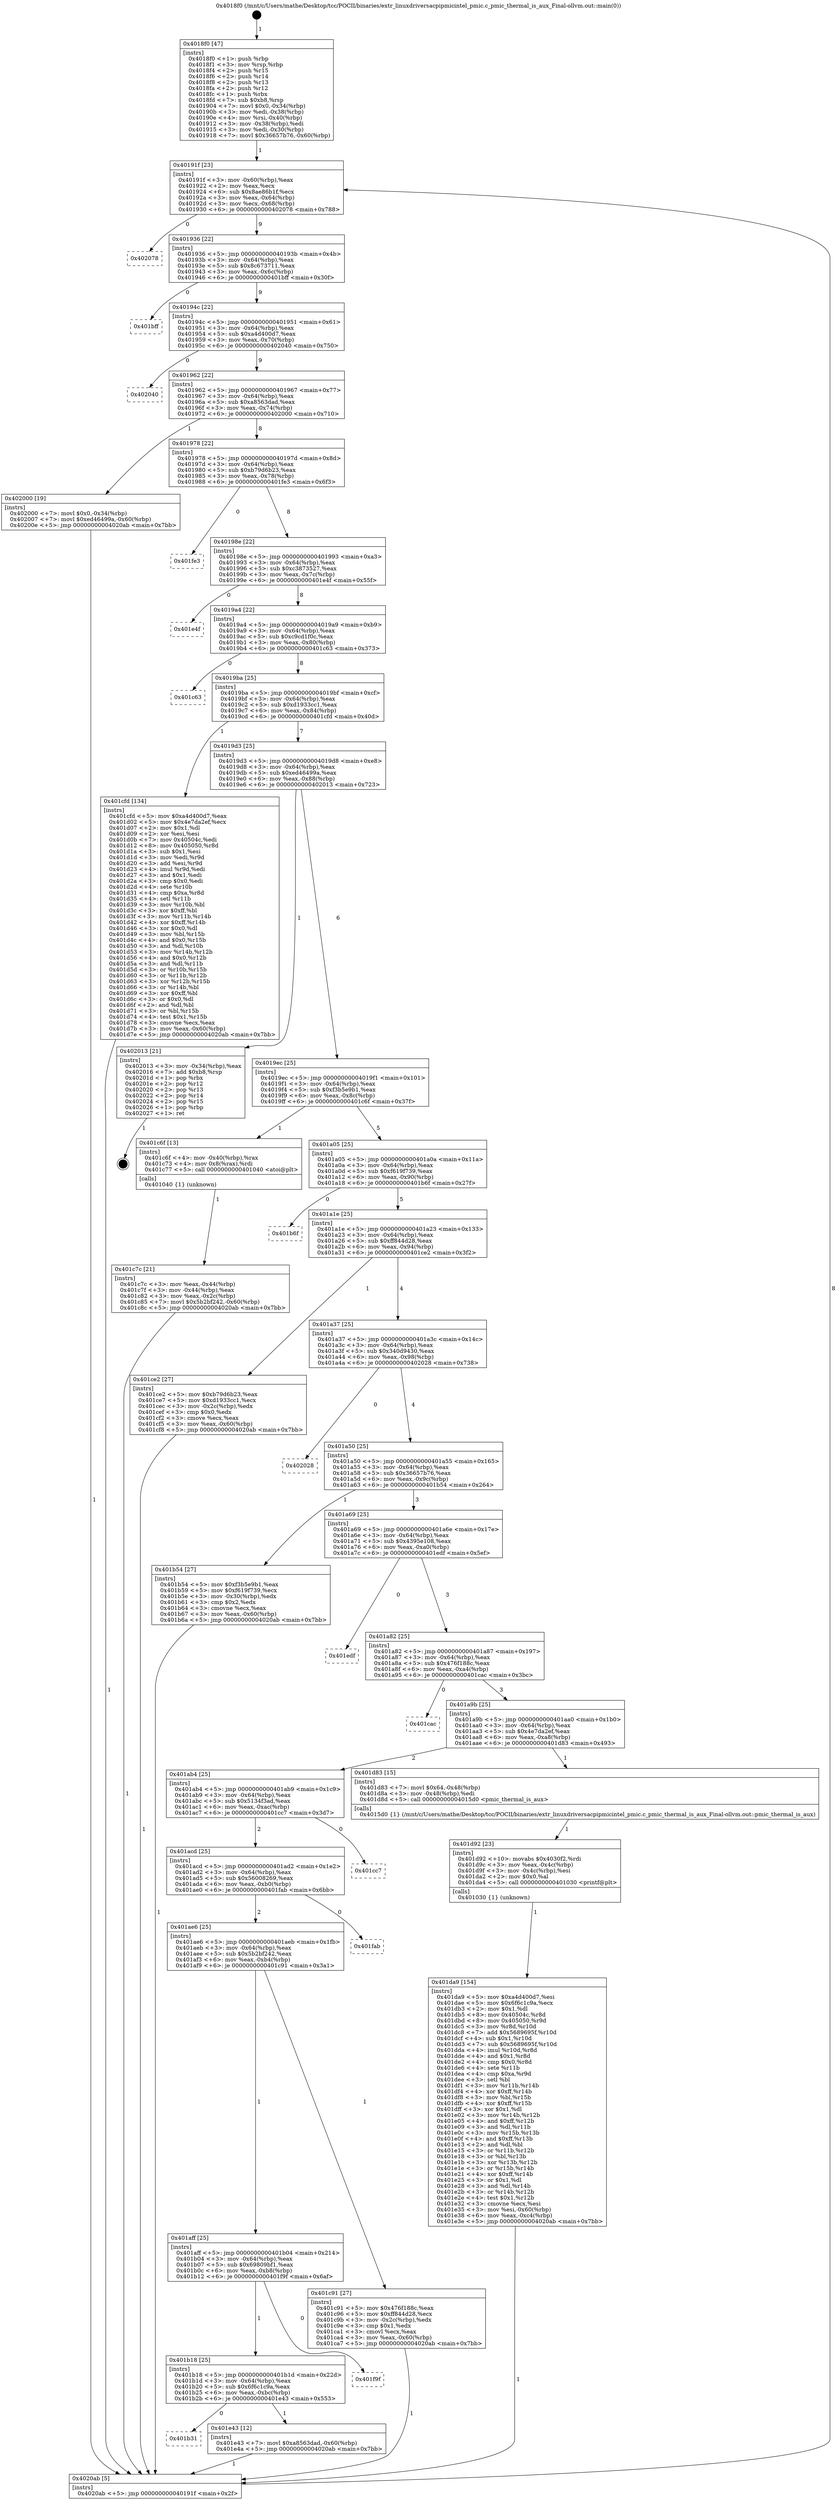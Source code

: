 digraph "0x4018f0" {
  label = "0x4018f0 (/mnt/c/Users/mathe/Desktop/tcc/POCII/binaries/extr_linuxdriversacpipmicintel_pmic.c_pmic_thermal_is_aux_Final-ollvm.out::main(0))"
  labelloc = "t"
  node[shape=record]

  Entry [label="",width=0.3,height=0.3,shape=circle,fillcolor=black,style=filled]
  "0x40191f" [label="{
     0x40191f [23]\l
     | [instrs]\l
     &nbsp;&nbsp;0x40191f \<+3\>: mov -0x60(%rbp),%eax\l
     &nbsp;&nbsp;0x401922 \<+2\>: mov %eax,%ecx\l
     &nbsp;&nbsp;0x401924 \<+6\>: sub $0x8ae86b1f,%ecx\l
     &nbsp;&nbsp;0x40192a \<+3\>: mov %eax,-0x64(%rbp)\l
     &nbsp;&nbsp;0x40192d \<+3\>: mov %ecx,-0x68(%rbp)\l
     &nbsp;&nbsp;0x401930 \<+6\>: je 0000000000402078 \<main+0x788\>\l
  }"]
  "0x402078" [label="{
     0x402078\l
  }", style=dashed]
  "0x401936" [label="{
     0x401936 [22]\l
     | [instrs]\l
     &nbsp;&nbsp;0x401936 \<+5\>: jmp 000000000040193b \<main+0x4b\>\l
     &nbsp;&nbsp;0x40193b \<+3\>: mov -0x64(%rbp),%eax\l
     &nbsp;&nbsp;0x40193e \<+5\>: sub $0x8c673711,%eax\l
     &nbsp;&nbsp;0x401943 \<+3\>: mov %eax,-0x6c(%rbp)\l
     &nbsp;&nbsp;0x401946 \<+6\>: je 0000000000401bff \<main+0x30f\>\l
  }"]
  Exit [label="",width=0.3,height=0.3,shape=circle,fillcolor=black,style=filled,peripheries=2]
  "0x401bff" [label="{
     0x401bff\l
  }", style=dashed]
  "0x40194c" [label="{
     0x40194c [22]\l
     | [instrs]\l
     &nbsp;&nbsp;0x40194c \<+5\>: jmp 0000000000401951 \<main+0x61\>\l
     &nbsp;&nbsp;0x401951 \<+3\>: mov -0x64(%rbp),%eax\l
     &nbsp;&nbsp;0x401954 \<+5\>: sub $0xa4d400d7,%eax\l
     &nbsp;&nbsp;0x401959 \<+3\>: mov %eax,-0x70(%rbp)\l
     &nbsp;&nbsp;0x40195c \<+6\>: je 0000000000402040 \<main+0x750\>\l
  }"]
  "0x401b31" [label="{
     0x401b31\l
  }", style=dashed]
  "0x402040" [label="{
     0x402040\l
  }", style=dashed]
  "0x401962" [label="{
     0x401962 [22]\l
     | [instrs]\l
     &nbsp;&nbsp;0x401962 \<+5\>: jmp 0000000000401967 \<main+0x77\>\l
     &nbsp;&nbsp;0x401967 \<+3\>: mov -0x64(%rbp),%eax\l
     &nbsp;&nbsp;0x40196a \<+5\>: sub $0xa8563dad,%eax\l
     &nbsp;&nbsp;0x40196f \<+3\>: mov %eax,-0x74(%rbp)\l
     &nbsp;&nbsp;0x401972 \<+6\>: je 0000000000402000 \<main+0x710\>\l
  }"]
  "0x401e43" [label="{
     0x401e43 [12]\l
     | [instrs]\l
     &nbsp;&nbsp;0x401e43 \<+7\>: movl $0xa8563dad,-0x60(%rbp)\l
     &nbsp;&nbsp;0x401e4a \<+5\>: jmp 00000000004020ab \<main+0x7bb\>\l
  }"]
  "0x402000" [label="{
     0x402000 [19]\l
     | [instrs]\l
     &nbsp;&nbsp;0x402000 \<+7\>: movl $0x0,-0x34(%rbp)\l
     &nbsp;&nbsp;0x402007 \<+7\>: movl $0xed46499a,-0x60(%rbp)\l
     &nbsp;&nbsp;0x40200e \<+5\>: jmp 00000000004020ab \<main+0x7bb\>\l
  }"]
  "0x401978" [label="{
     0x401978 [22]\l
     | [instrs]\l
     &nbsp;&nbsp;0x401978 \<+5\>: jmp 000000000040197d \<main+0x8d\>\l
     &nbsp;&nbsp;0x40197d \<+3\>: mov -0x64(%rbp),%eax\l
     &nbsp;&nbsp;0x401980 \<+5\>: sub $0xb79d6b23,%eax\l
     &nbsp;&nbsp;0x401985 \<+3\>: mov %eax,-0x78(%rbp)\l
     &nbsp;&nbsp;0x401988 \<+6\>: je 0000000000401fe3 \<main+0x6f3\>\l
  }"]
  "0x401b18" [label="{
     0x401b18 [25]\l
     | [instrs]\l
     &nbsp;&nbsp;0x401b18 \<+5\>: jmp 0000000000401b1d \<main+0x22d\>\l
     &nbsp;&nbsp;0x401b1d \<+3\>: mov -0x64(%rbp),%eax\l
     &nbsp;&nbsp;0x401b20 \<+5\>: sub $0x6f6c1c9a,%eax\l
     &nbsp;&nbsp;0x401b25 \<+6\>: mov %eax,-0xbc(%rbp)\l
     &nbsp;&nbsp;0x401b2b \<+6\>: je 0000000000401e43 \<main+0x553\>\l
  }"]
  "0x401fe3" [label="{
     0x401fe3\l
  }", style=dashed]
  "0x40198e" [label="{
     0x40198e [22]\l
     | [instrs]\l
     &nbsp;&nbsp;0x40198e \<+5\>: jmp 0000000000401993 \<main+0xa3\>\l
     &nbsp;&nbsp;0x401993 \<+3\>: mov -0x64(%rbp),%eax\l
     &nbsp;&nbsp;0x401996 \<+5\>: sub $0xc3873527,%eax\l
     &nbsp;&nbsp;0x40199b \<+3\>: mov %eax,-0x7c(%rbp)\l
     &nbsp;&nbsp;0x40199e \<+6\>: je 0000000000401e4f \<main+0x55f\>\l
  }"]
  "0x401f9f" [label="{
     0x401f9f\l
  }", style=dashed]
  "0x401e4f" [label="{
     0x401e4f\l
  }", style=dashed]
  "0x4019a4" [label="{
     0x4019a4 [22]\l
     | [instrs]\l
     &nbsp;&nbsp;0x4019a4 \<+5\>: jmp 00000000004019a9 \<main+0xb9\>\l
     &nbsp;&nbsp;0x4019a9 \<+3\>: mov -0x64(%rbp),%eax\l
     &nbsp;&nbsp;0x4019ac \<+5\>: sub $0xc9cd1f0c,%eax\l
     &nbsp;&nbsp;0x4019b1 \<+3\>: mov %eax,-0x80(%rbp)\l
     &nbsp;&nbsp;0x4019b4 \<+6\>: je 0000000000401c63 \<main+0x373\>\l
  }"]
  "0x401da9" [label="{
     0x401da9 [154]\l
     | [instrs]\l
     &nbsp;&nbsp;0x401da9 \<+5\>: mov $0xa4d400d7,%esi\l
     &nbsp;&nbsp;0x401dae \<+5\>: mov $0x6f6c1c9a,%ecx\l
     &nbsp;&nbsp;0x401db3 \<+2\>: mov $0x1,%dl\l
     &nbsp;&nbsp;0x401db5 \<+8\>: mov 0x40504c,%r8d\l
     &nbsp;&nbsp;0x401dbd \<+8\>: mov 0x405050,%r9d\l
     &nbsp;&nbsp;0x401dc5 \<+3\>: mov %r8d,%r10d\l
     &nbsp;&nbsp;0x401dc8 \<+7\>: add $0x5689695f,%r10d\l
     &nbsp;&nbsp;0x401dcf \<+4\>: sub $0x1,%r10d\l
     &nbsp;&nbsp;0x401dd3 \<+7\>: sub $0x5689695f,%r10d\l
     &nbsp;&nbsp;0x401dda \<+4\>: imul %r10d,%r8d\l
     &nbsp;&nbsp;0x401dde \<+4\>: and $0x1,%r8d\l
     &nbsp;&nbsp;0x401de2 \<+4\>: cmp $0x0,%r8d\l
     &nbsp;&nbsp;0x401de6 \<+4\>: sete %r11b\l
     &nbsp;&nbsp;0x401dea \<+4\>: cmp $0xa,%r9d\l
     &nbsp;&nbsp;0x401dee \<+3\>: setl %bl\l
     &nbsp;&nbsp;0x401df1 \<+3\>: mov %r11b,%r14b\l
     &nbsp;&nbsp;0x401df4 \<+4\>: xor $0xff,%r14b\l
     &nbsp;&nbsp;0x401df8 \<+3\>: mov %bl,%r15b\l
     &nbsp;&nbsp;0x401dfb \<+4\>: xor $0xff,%r15b\l
     &nbsp;&nbsp;0x401dff \<+3\>: xor $0x1,%dl\l
     &nbsp;&nbsp;0x401e02 \<+3\>: mov %r14b,%r12b\l
     &nbsp;&nbsp;0x401e05 \<+4\>: and $0xff,%r12b\l
     &nbsp;&nbsp;0x401e09 \<+3\>: and %dl,%r11b\l
     &nbsp;&nbsp;0x401e0c \<+3\>: mov %r15b,%r13b\l
     &nbsp;&nbsp;0x401e0f \<+4\>: and $0xff,%r13b\l
     &nbsp;&nbsp;0x401e13 \<+2\>: and %dl,%bl\l
     &nbsp;&nbsp;0x401e15 \<+3\>: or %r11b,%r12b\l
     &nbsp;&nbsp;0x401e18 \<+3\>: or %bl,%r13b\l
     &nbsp;&nbsp;0x401e1b \<+3\>: xor %r13b,%r12b\l
     &nbsp;&nbsp;0x401e1e \<+3\>: or %r15b,%r14b\l
     &nbsp;&nbsp;0x401e21 \<+4\>: xor $0xff,%r14b\l
     &nbsp;&nbsp;0x401e25 \<+3\>: or $0x1,%dl\l
     &nbsp;&nbsp;0x401e28 \<+3\>: and %dl,%r14b\l
     &nbsp;&nbsp;0x401e2b \<+3\>: or %r14b,%r12b\l
     &nbsp;&nbsp;0x401e2e \<+4\>: test $0x1,%r12b\l
     &nbsp;&nbsp;0x401e32 \<+3\>: cmovne %ecx,%esi\l
     &nbsp;&nbsp;0x401e35 \<+3\>: mov %esi,-0x60(%rbp)\l
     &nbsp;&nbsp;0x401e38 \<+6\>: mov %eax,-0xc4(%rbp)\l
     &nbsp;&nbsp;0x401e3e \<+5\>: jmp 00000000004020ab \<main+0x7bb\>\l
  }"]
  "0x401c63" [label="{
     0x401c63\l
  }", style=dashed]
  "0x4019ba" [label="{
     0x4019ba [25]\l
     | [instrs]\l
     &nbsp;&nbsp;0x4019ba \<+5\>: jmp 00000000004019bf \<main+0xcf\>\l
     &nbsp;&nbsp;0x4019bf \<+3\>: mov -0x64(%rbp),%eax\l
     &nbsp;&nbsp;0x4019c2 \<+5\>: sub $0xd1933cc1,%eax\l
     &nbsp;&nbsp;0x4019c7 \<+6\>: mov %eax,-0x84(%rbp)\l
     &nbsp;&nbsp;0x4019cd \<+6\>: je 0000000000401cfd \<main+0x40d\>\l
  }"]
  "0x401d92" [label="{
     0x401d92 [23]\l
     | [instrs]\l
     &nbsp;&nbsp;0x401d92 \<+10\>: movabs $0x4030f2,%rdi\l
     &nbsp;&nbsp;0x401d9c \<+3\>: mov %eax,-0x4c(%rbp)\l
     &nbsp;&nbsp;0x401d9f \<+3\>: mov -0x4c(%rbp),%esi\l
     &nbsp;&nbsp;0x401da2 \<+2\>: mov $0x0,%al\l
     &nbsp;&nbsp;0x401da4 \<+5\>: call 0000000000401030 \<printf@plt\>\l
     | [calls]\l
     &nbsp;&nbsp;0x401030 \{1\} (unknown)\l
  }"]
  "0x401cfd" [label="{
     0x401cfd [134]\l
     | [instrs]\l
     &nbsp;&nbsp;0x401cfd \<+5\>: mov $0xa4d400d7,%eax\l
     &nbsp;&nbsp;0x401d02 \<+5\>: mov $0x4e7da2ef,%ecx\l
     &nbsp;&nbsp;0x401d07 \<+2\>: mov $0x1,%dl\l
     &nbsp;&nbsp;0x401d09 \<+2\>: xor %esi,%esi\l
     &nbsp;&nbsp;0x401d0b \<+7\>: mov 0x40504c,%edi\l
     &nbsp;&nbsp;0x401d12 \<+8\>: mov 0x405050,%r8d\l
     &nbsp;&nbsp;0x401d1a \<+3\>: sub $0x1,%esi\l
     &nbsp;&nbsp;0x401d1d \<+3\>: mov %edi,%r9d\l
     &nbsp;&nbsp;0x401d20 \<+3\>: add %esi,%r9d\l
     &nbsp;&nbsp;0x401d23 \<+4\>: imul %r9d,%edi\l
     &nbsp;&nbsp;0x401d27 \<+3\>: and $0x1,%edi\l
     &nbsp;&nbsp;0x401d2a \<+3\>: cmp $0x0,%edi\l
     &nbsp;&nbsp;0x401d2d \<+4\>: sete %r10b\l
     &nbsp;&nbsp;0x401d31 \<+4\>: cmp $0xa,%r8d\l
     &nbsp;&nbsp;0x401d35 \<+4\>: setl %r11b\l
     &nbsp;&nbsp;0x401d39 \<+3\>: mov %r10b,%bl\l
     &nbsp;&nbsp;0x401d3c \<+3\>: xor $0xff,%bl\l
     &nbsp;&nbsp;0x401d3f \<+3\>: mov %r11b,%r14b\l
     &nbsp;&nbsp;0x401d42 \<+4\>: xor $0xff,%r14b\l
     &nbsp;&nbsp;0x401d46 \<+3\>: xor $0x0,%dl\l
     &nbsp;&nbsp;0x401d49 \<+3\>: mov %bl,%r15b\l
     &nbsp;&nbsp;0x401d4c \<+4\>: and $0x0,%r15b\l
     &nbsp;&nbsp;0x401d50 \<+3\>: and %dl,%r10b\l
     &nbsp;&nbsp;0x401d53 \<+3\>: mov %r14b,%r12b\l
     &nbsp;&nbsp;0x401d56 \<+4\>: and $0x0,%r12b\l
     &nbsp;&nbsp;0x401d5a \<+3\>: and %dl,%r11b\l
     &nbsp;&nbsp;0x401d5d \<+3\>: or %r10b,%r15b\l
     &nbsp;&nbsp;0x401d60 \<+3\>: or %r11b,%r12b\l
     &nbsp;&nbsp;0x401d63 \<+3\>: xor %r12b,%r15b\l
     &nbsp;&nbsp;0x401d66 \<+3\>: or %r14b,%bl\l
     &nbsp;&nbsp;0x401d69 \<+3\>: xor $0xff,%bl\l
     &nbsp;&nbsp;0x401d6c \<+3\>: or $0x0,%dl\l
     &nbsp;&nbsp;0x401d6f \<+2\>: and %dl,%bl\l
     &nbsp;&nbsp;0x401d71 \<+3\>: or %bl,%r15b\l
     &nbsp;&nbsp;0x401d74 \<+4\>: test $0x1,%r15b\l
     &nbsp;&nbsp;0x401d78 \<+3\>: cmovne %ecx,%eax\l
     &nbsp;&nbsp;0x401d7b \<+3\>: mov %eax,-0x60(%rbp)\l
     &nbsp;&nbsp;0x401d7e \<+5\>: jmp 00000000004020ab \<main+0x7bb\>\l
  }"]
  "0x4019d3" [label="{
     0x4019d3 [25]\l
     | [instrs]\l
     &nbsp;&nbsp;0x4019d3 \<+5\>: jmp 00000000004019d8 \<main+0xe8\>\l
     &nbsp;&nbsp;0x4019d8 \<+3\>: mov -0x64(%rbp),%eax\l
     &nbsp;&nbsp;0x4019db \<+5\>: sub $0xed46499a,%eax\l
     &nbsp;&nbsp;0x4019e0 \<+6\>: mov %eax,-0x88(%rbp)\l
     &nbsp;&nbsp;0x4019e6 \<+6\>: je 0000000000402013 \<main+0x723\>\l
  }"]
  "0x401aff" [label="{
     0x401aff [25]\l
     | [instrs]\l
     &nbsp;&nbsp;0x401aff \<+5\>: jmp 0000000000401b04 \<main+0x214\>\l
     &nbsp;&nbsp;0x401b04 \<+3\>: mov -0x64(%rbp),%eax\l
     &nbsp;&nbsp;0x401b07 \<+5\>: sub $0x69809bf1,%eax\l
     &nbsp;&nbsp;0x401b0c \<+6\>: mov %eax,-0xb8(%rbp)\l
     &nbsp;&nbsp;0x401b12 \<+6\>: je 0000000000401f9f \<main+0x6af\>\l
  }"]
  "0x402013" [label="{
     0x402013 [21]\l
     | [instrs]\l
     &nbsp;&nbsp;0x402013 \<+3\>: mov -0x34(%rbp),%eax\l
     &nbsp;&nbsp;0x402016 \<+7\>: add $0xb8,%rsp\l
     &nbsp;&nbsp;0x40201d \<+1\>: pop %rbx\l
     &nbsp;&nbsp;0x40201e \<+2\>: pop %r12\l
     &nbsp;&nbsp;0x402020 \<+2\>: pop %r13\l
     &nbsp;&nbsp;0x402022 \<+2\>: pop %r14\l
     &nbsp;&nbsp;0x402024 \<+2\>: pop %r15\l
     &nbsp;&nbsp;0x402026 \<+1\>: pop %rbp\l
     &nbsp;&nbsp;0x402027 \<+1\>: ret\l
  }"]
  "0x4019ec" [label="{
     0x4019ec [25]\l
     | [instrs]\l
     &nbsp;&nbsp;0x4019ec \<+5\>: jmp 00000000004019f1 \<main+0x101\>\l
     &nbsp;&nbsp;0x4019f1 \<+3\>: mov -0x64(%rbp),%eax\l
     &nbsp;&nbsp;0x4019f4 \<+5\>: sub $0xf3b5e9b1,%eax\l
     &nbsp;&nbsp;0x4019f9 \<+6\>: mov %eax,-0x8c(%rbp)\l
     &nbsp;&nbsp;0x4019ff \<+6\>: je 0000000000401c6f \<main+0x37f\>\l
  }"]
  "0x401c91" [label="{
     0x401c91 [27]\l
     | [instrs]\l
     &nbsp;&nbsp;0x401c91 \<+5\>: mov $0x476f188c,%eax\l
     &nbsp;&nbsp;0x401c96 \<+5\>: mov $0xff844d28,%ecx\l
     &nbsp;&nbsp;0x401c9b \<+3\>: mov -0x2c(%rbp),%edx\l
     &nbsp;&nbsp;0x401c9e \<+3\>: cmp $0x1,%edx\l
     &nbsp;&nbsp;0x401ca1 \<+3\>: cmovl %ecx,%eax\l
     &nbsp;&nbsp;0x401ca4 \<+3\>: mov %eax,-0x60(%rbp)\l
     &nbsp;&nbsp;0x401ca7 \<+5\>: jmp 00000000004020ab \<main+0x7bb\>\l
  }"]
  "0x401c6f" [label="{
     0x401c6f [13]\l
     | [instrs]\l
     &nbsp;&nbsp;0x401c6f \<+4\>: mov -0x40(%rbp),%rax\l
     &nbsp;&nbsp;0x401c73 \<+4\>: mov 0x8(%rax),%rdi\l
     &nbsp;&nbsp;0x401c77 \<+5\>: call 0000000000401040 \<atoi@plt\>\l
     | [calls]\l
     &nbsp;&nbsp;0x401040 \{1\} (unknown)\l
  }"]
  "0x401a05" [label="{
     0x401a05 [25]\l
     | [instrs]\l
     &nbsp;&nbsp;0x401a05 \<+5\>: jmp 0000000000401a0a \<main+0x11a\>\l
     &nbsp;&nbsp;0x401a0a \<+3\>: mov -0x64(%rbp),%eax\l
     &nbsp;&nbsp;0x401a0d \<+5\>: sub $0xf619f739,%eax\l
     &nbsp;&nbsp;0x401a12 \<+6\>: mov %eax,-0x90(%rbp)\l
     &nbsp;&nbsp;0x401a18 \<+6\>: je 0000000000401b6f \<main+0x27f\>\l
  }"]
  "0x401ae6" [label="{
     0x401ae6 [25]\l
     | [instrs]\l
     &nbsp;&nbsp;0x401ae6 \<+5\>: jmp 0000000000401aeb \<main+0x1fb\>\l
     &nbsp;&nbsp;0x401aeb \<+3\>: mov -0x64(%rbp),%eax\l
     &nbsp;&nbsp;0x401aee \<+5\>: sub $0x5b2bf242,%eax\l
     &nbsp;&nbsp;0x401af3 \<+6\>: mov %eax,-0xb4(%rbp)\l
     &nbsp;&nbsp;0x401af9 \<+6\>: je 0000000000401c91 \<main+0x3a1\>\l
  }"]
  "0x401b6f" [label="{
     0x401b6f\l
  }", style=dashed]
  "0x401a1e" [label="{
     0x401a1e [25]\l
     | [instrs]\l
     &nbsp;&nbsp;0x401a1e \<+5\>: jmp 0000000000401a23 \<main+0x133\>\l
     &nbsp;&nbsp;0x401a23 \<+3\>: mov -0x64(%rbp),%eax\l
     &nbsp;&nbsp;0x401a26 \<+5\>: sub $0xff844d28,%eax\l
     &nbsp;&nbsp;0x401a2b \<+6\>: mov %eax,-0x94(%rbp)\l
     &nbsp;&nbsp;0x401a31 \<+6\>: je 0000000000401ce2 \<main+0x3f2\>\l
  }"]
  "0x401fab" [label="{
     0x401fab\l
  }", style=dashed]
  "0x401ce2" [label="{
     0x401ce2 [27]\l
     | [instrs]\l
     &nbsp;&nbsp;0x401ce2 \<+5\>: mov $0xb79d6b23,%eax\l
     &nbsp;&nbsp;0x401ce7 \<+5\>: mov $0xd1933cc1,%ecx\l
     &nbsp;&nbsp;0x401cec \<+3\>: mov -0x2c(%rbp),%edx\l
     &nbsp;&nbsp;0x401cef \<+3\>: cmp $0x0,%edx\l
     &nbsp;&nbsp;0x401cf2 \<+3\>: cmove %ecx,%eax\l
     &nbsp;&nbsp;0x401cf5 \<+3\>: mov %eax,-0x60(%rbp)\l
     &nbsp;&nbsp;0x401cf8 \<+5\>: jmp 00000000004020ab \<main+0x7bb\>\l
  }"]
  "0x401a37" [label="{
     0x401a37 [25]\l
     | [instrs]\l
     &nbsp;&nbsp;0x401a37 \<+5\>: jmp 0000000000401a3c \<main+0x14c\>\l
     &nbsp;&nbsp;0x401a3c \<+3\>: mov -0x64(%rbp),%eax\l
     &nbsp;&nbsp;0x401a3f \<+5\>: sub $0x340d9430,%eax\l
     &nbsp;&nbsp;0x401a44 \<+6\>: mov %eax,-0x98(%rbp)\l
     &nbsp;&nbsp;0x401a4a \<+6\>: je 0000000000402028 \<main+0x738\>\l
  }"]
  "0x401acd" [label="{
     0x401acd [25]\l
     | [instrs]\l
     &nbsp;&nbsp;0x401acd \<+5\>: jmp 0000000000401ad2 \<main+0x1e2\>\l
     &nbsp;&nbsp;0x401ad2 \<+3\>: mov -0x64(%rbp),%eax\l
     &nbsp;&nbsp;0x401ad5 \<+5\>: sub $0x56008269,%eax\l
     &nbsp;&nbsp;0x401ada \<+6\>: mov %eax,-0xb0(%rbp)\l
     &nbsp;&nbsp;0x401ae0 \<+6\>: je 0000000000401fab \<main+0x6bb\>\l
  }"]
  "0x402028" [label="{
     0x402028\l
  }", style=dashed]
  "0x401a50" [label="{
     0x401a50 [25]\l
     | [instrs]\l
     &nbsp;&nbsp;0x401a50 \<+5\>: jmp 0000000000401a55 \<main+0x165\>\l
     &nbsp;&nbsp;0x401a55 \<+3\>: mov -0x64(%rbp),%eax\l
     &nbsp;&nbsp;0x401a58 \<+5\>: sub $0x36657b76,%eax\l
     &nbsp;&nbsp;0x401a5d \<+6\>: mov %eax,-0x9c(%rbp)\l
     &nbsp;&nbsp;0x401a63 \<+6\>: je 0000000000401b54 \<main+0x264\>\l
  }"]
  "0x401cc7" [label="{
     0x401cc7\l
  }", style=dashed]
  "0x401b54" [label="{
     0x401b54 [27]\l
     | [instrs]\l
     &nbsp;&nbsp;0x401b54 \<+5\>: mov $0xf3b5e9b1,%eax\l
     &nbsp;&nbsp;0x401b59 \<+5\>: mov $0xf619f739,%ecx\l
     &nbsp;&nbsp;0x401b5e \<+3\>: mov -0x30(%rbp),%edx\l
     &nbsp;&nbsp;0x401b61 \<+3\>: cmp $0x2,%edx\l
     &nbsp;&nbsp;0x401b64 \<+3\>: cmovne %ecx,%eax\l
     &nbsp;&nbsp;0x401b67 \<+3\>: mov %eax,-0x60(%rbp)\l
     &nbsp;&nbsp;0x401b6a \<+5\>: jmp 00000000004020ab \<main+0x7bb\>\l
  }"]
  "0x401a69" [label="{
     0x401a69 [25]\l
     | [instrs]\l
     &nbsp;&nbsp;0x401a69 \<+5\>: jmp 0000000000401a6e \<main+0x17e\>\l
     &nbsp;&nbsp;0x401a6e \<+3\>: mov -0x64(%rbp),%eax\l
     &nbsp;&nbsp;0x401a71 \<+5\>: sub $0x4395e108,%eax\l
     &nbsp;&nbsp;0x401a76 \<+6\>: mov %eax,-0xa0(%rbp)\l
     &nbsp;&nbsp;0x401a7c \<+6\>: je 0000000000401edf \<main+0x5ef\>\l
  }"]
  "0x4020ab" [label="{
     0x4020ab [5]\l
     | [instrs]\l
     &nbsp;&nbsp;0x4020ab \<+5\>: jmp 000000000040191f \<main+0x2f\>\l
  }"]
  "0x4018f0" [label="{
     0x4018f0 [47]\l
     | [instrs]\l
     &nbsp;&nbsp;0x4018f0 \<+1\>: push %rbp\l
     &nbsp;&nbsp;0x4018f1 \<+3\>: mov %rsp,%rbp\l
     &nbsp;&nbsp;0x4018f4 \<+2\>: push %r15\l
     &nbsp;&nbsp;0x4018f6 \<+2\>: push %r14\l
     &nbsp;&nbsp;0x4018f8 \<+2\>: push %r13\l
     &nbsp;&nbsp;0x4018fa \<+2\>: push %r12\l
     &nbsp;&nbsp;0x4018fc \<+1\>: push %rbx\l
     &nbsp;&nbsp;0x4018fd \<+7\>: sub $0xb8,%rsp\l
     &nbsp;&nbsp;0x401904 \<+7\>: movl $0x0,-0x34(%rbp)\l
     &nbsp;&nbsp;0x40190b \<+3\>: mov %edi,-0x38(%rbp)\l
     &nbsp;&nbsp;0x40190e \<+4\>: mov %rsi,-0x40(%rbp)\l
     &nbsp;&nbsp;0x401912 \<+3\>: mov -0x38(%rbp),%edi\l
     &nbsp;&nbsp;0x401915 \<+3\>: mov %edi,-0x30(%rbp)\l
     &nbsp;&nbsp;0x401918 \<+7\>: movl $0x36657b76,-0x60(%rbp)\l
  }"]
  "0x401c7c" [label="{
     0x401c7c [21]\l
     | [instrs]\l
     &nbsp;&nbsp;0x401c7c \<+3\>: mov %eax,-0x44(%rbp)\l
     &nbsp;&nbsp;0x401c7f \<+3\>: mov -0x44(%rbp),%eax\l
     &nbsp;&nbsp;0x401c82 \<+3\>: mov %eax,-0x2c(%rbp)\l
     &nbsp;&nbsp;0x401c85 \<+7\>: movl $0x5b2bf242,-0x60(%rbp)\l
     &nbsp;&nbsp;0x401c8c \<+5\>: jmp 00000000004020ab \<main+0x7bb\>\l
  }"]
  "0x401ab4" [label="{
     0x401ab4 [25]\l
     | [instrs]\l
     &nbsp;&nbsp;0x401ab4 \<+5\>: jmp 0000000000401ab9 \<main+0x1c9\>\l
     &nbsp;&nbsp;0x401ab9 \<+3\>: mov -0x64(%rbp),%eax\l
     &nbsp;&nbsp;0x401abc \<+5\>: sub $0x5134f3ad,%eax\l
     &nbsp;&nbsp;0x401ac1 \<+6\>: mov %eax,-0xac(%rbp)\l
     &nbsp;&nbsp;0x401ac7 \<+6\>: je 0000000000401cc7 \<main+0x3d7\>\l
  }"]
  "0x401edf" [label="{
     0x401edf\l
  }", style=dashed]
  "0x401a82" [label="{
     0x401a82 [25]\l
     | [instrs]\l
     &nbsp;&nbsp;0x401a82 \<+5\>: jmp 0000000000401a87 \<main+0x197\>\l
     &nbsp;&nbsp;0x401a87 \<+3\>: mov -0x64(%rbp),%eax\l
     &nbsp;&nbsp;0x401a8a \<+5\>: sub $0x476f188c,%eax\l
     &nbsp;&nbsp;0x401a8f \<+6\>: mov %eax,-0xa4(%rbp)\l
     &nbsp;&nbsp;0x401a95 \<+6\>: je 0000000000401cac \<main+0x3bc\>\l
  }"]
  "0x401d83" [label="{
     0x401d83 [15]\l
     | [instrs]\l
     &nbsp;&nbsp;0x401d83 \<+7\>: movl $0x64,-0x48(%rbp)\l
     &nbsp;&nbsp;0x401d8a \<+3\>: mov -0x48(%rbp),%edi\l
     &nbsp;&nbsp;0x401d8d \<+5\>: call 00000000004015d0 \<pmic_thermal_is_aux\>\l
     | [calls]\l
     &nbsp;&nbsp;0x4015d0 \{1\} (/mnt/c/Users/mathe/Desktop/tcc/POCII/binaries/extr_linuxdriversacpipmicintel_pmic.c_pmic_thermal_is_aux_Final-ollvm.out::pmic_thermal_is_aux)\l
  }"]
  "0x401cac" [label="{
     0x401cac\l
  }", style=dashed]
  "0x401a9b" [label="{
     0x401a9b [25]\l
     | [instrs]\l
     &nbsp;&nbsp;0x401a9b \<+5\>: jmp 0000000000401aa0 \<main+0x1b0\>\l
     &nbsp;&nbsp;0x401aa0 \<+3\>: mov -0x64(%rbp),%eax\l
     &nbsp;&nbsp;0x401aa3 \<+5\>: sub $0x4e7da2ef,%eax\l
     &nbsp;&nbsp;0x401aa8 \<+6\>: mov %eax,-0xa8(%rbp)\l
     &nbsp;&nbsp;0x401aae \<+6\>: je 0000000000401d83 \<main+0x493\>\l
  }"]
  Entry -> "0x4018f0" [label=" 1"]
  "0x40191f" -> "0x402078" [label=" 0"]
  "0x40191f" -> "0x401936" [label=" 9"]
  "0x402013" -> Exit [label=" 1"]
  "0x401936" -> "0x401bff" [label=" 0"]
  "0x401936" -> "0x40194c" [label=" 9"]
  "0x402000" -> "0x4020ab" [label=" 1"]
  "0x40194c" -> "0x402040" [label=" 0"]
  "0x40194c" -> "0x401962" [label=" 9"]
  "0x401e43" -> "0x4020ab" [label=" 1"]
  "0x401962" -> "0x402000" [label=" 1"]
  "0x401962" -> "0x401978" [label=" 8"]
  "0x401b18" -> "0x401b31" [label=" 0"]
  "0x401978" -> "0x401fe3" [label=" 0"]
  "0x401978" -> "0x40198e" [label=" 8"]
  "0x401b18" -> "0x401e43" [label=" 1"]
  "0x40198e" -> "0x401e4f" [label=" 0"]
  "0x40198e" -> "0x4019a4" [label=" 8"]
  "0x401aff" -> "0x401b18" [label=" 1"]
  "0x4019a4" -> "0x401c63" [label=" 0"]
  "0x4019a4" -> "0x4019ba" [label=" 8"]
  "0x401aff" -> "0x401f9f" [label=" 0"]
  "0x4019ba" -> "0x401cfd" [label=" 1"]
  "0x4019ba" -> "0x4019d3" [label=" 7"]
  "0x401da9" -> "0x4020ab" [label=" 1"]
  "0x4019d3" -> "0x402013" [label=" 1"]
  "0x4019d3" -> "0x4019ec" [label=" 6"]
  "0x401d92" -> "0x401da9" [label=" 1"]
  "0x4019ec" -> "0x401c6f" [label=" 1"]
  "0x4019ec" -> "0x401a05" [label=" 5"]
  "0x401d83" -> "0x401d92" [label=" 1"]
  "0x401a05" -> "0x401b6f" [label=" 0"]
  "0x401a05" -> "0x401a1e" [label=" 5"]
  "0x401ce2" -> "0x4020ab" [label=" 1"]
  "0x401a1e" -> "0x401ce2" [label=" 1"]
  "0x401a1e" -> "0x401a37" [label=" 4"]
  "0x401c91" -> "0x4020ab" [label=" 1"]
  "0x401a37" -> "0x402028" [label=" 0"]
  "0x401a37" -> "0x401a50" [label=" 4"]
  "0x401ae6" -> "0x401c91" [label=" 1"]
  "0x401a50" -> "0x401b54" [label=" 1"]
  "0x401a50" -> "0x401a69" [label=" 3"]
  "0x401b54" -> "0x4020ab" [label=" 1"]
  "0x4018f0" -> "0x40191f" [label=" 1"]
  "0x4020ab" -> "0x40191f" [label=" 8"]
  "0x401c6f" -> "0x401c7c" [label=" 1"]
  "0x401c7c" -> "0x4020ab" [label=" 1"]
  "0x401cfd" -> "0x4020ab" [label=" 1"]
  "0x401a69" -> "0x401edf" [label=" 0"]
  "0x401a69" -> "0x401a82" [label=" 3"]
  "0x401acd" -> "0x401fab" [label=" 0"]
  "0x401a82" -> "0x401cac" [label=" 0"]
  "0x401a82" -> "0x401a9b" [label=" 3"]
  "0x401ae6" -> "0x401aff" [label=" 1"]
  "0x401a9b" -> "0x401d83" [label=" 1"]
  "0x401a9b" -> "0x401ab4" [label=" 2"]
  "0x401acd" -> "0x401ae6" [label=" 2"]
  "0x401ab4" -> "0x401cc7" [label=" 0"]
  "0x401ab4" -> "0x401acd" [label=" 2"]
}
